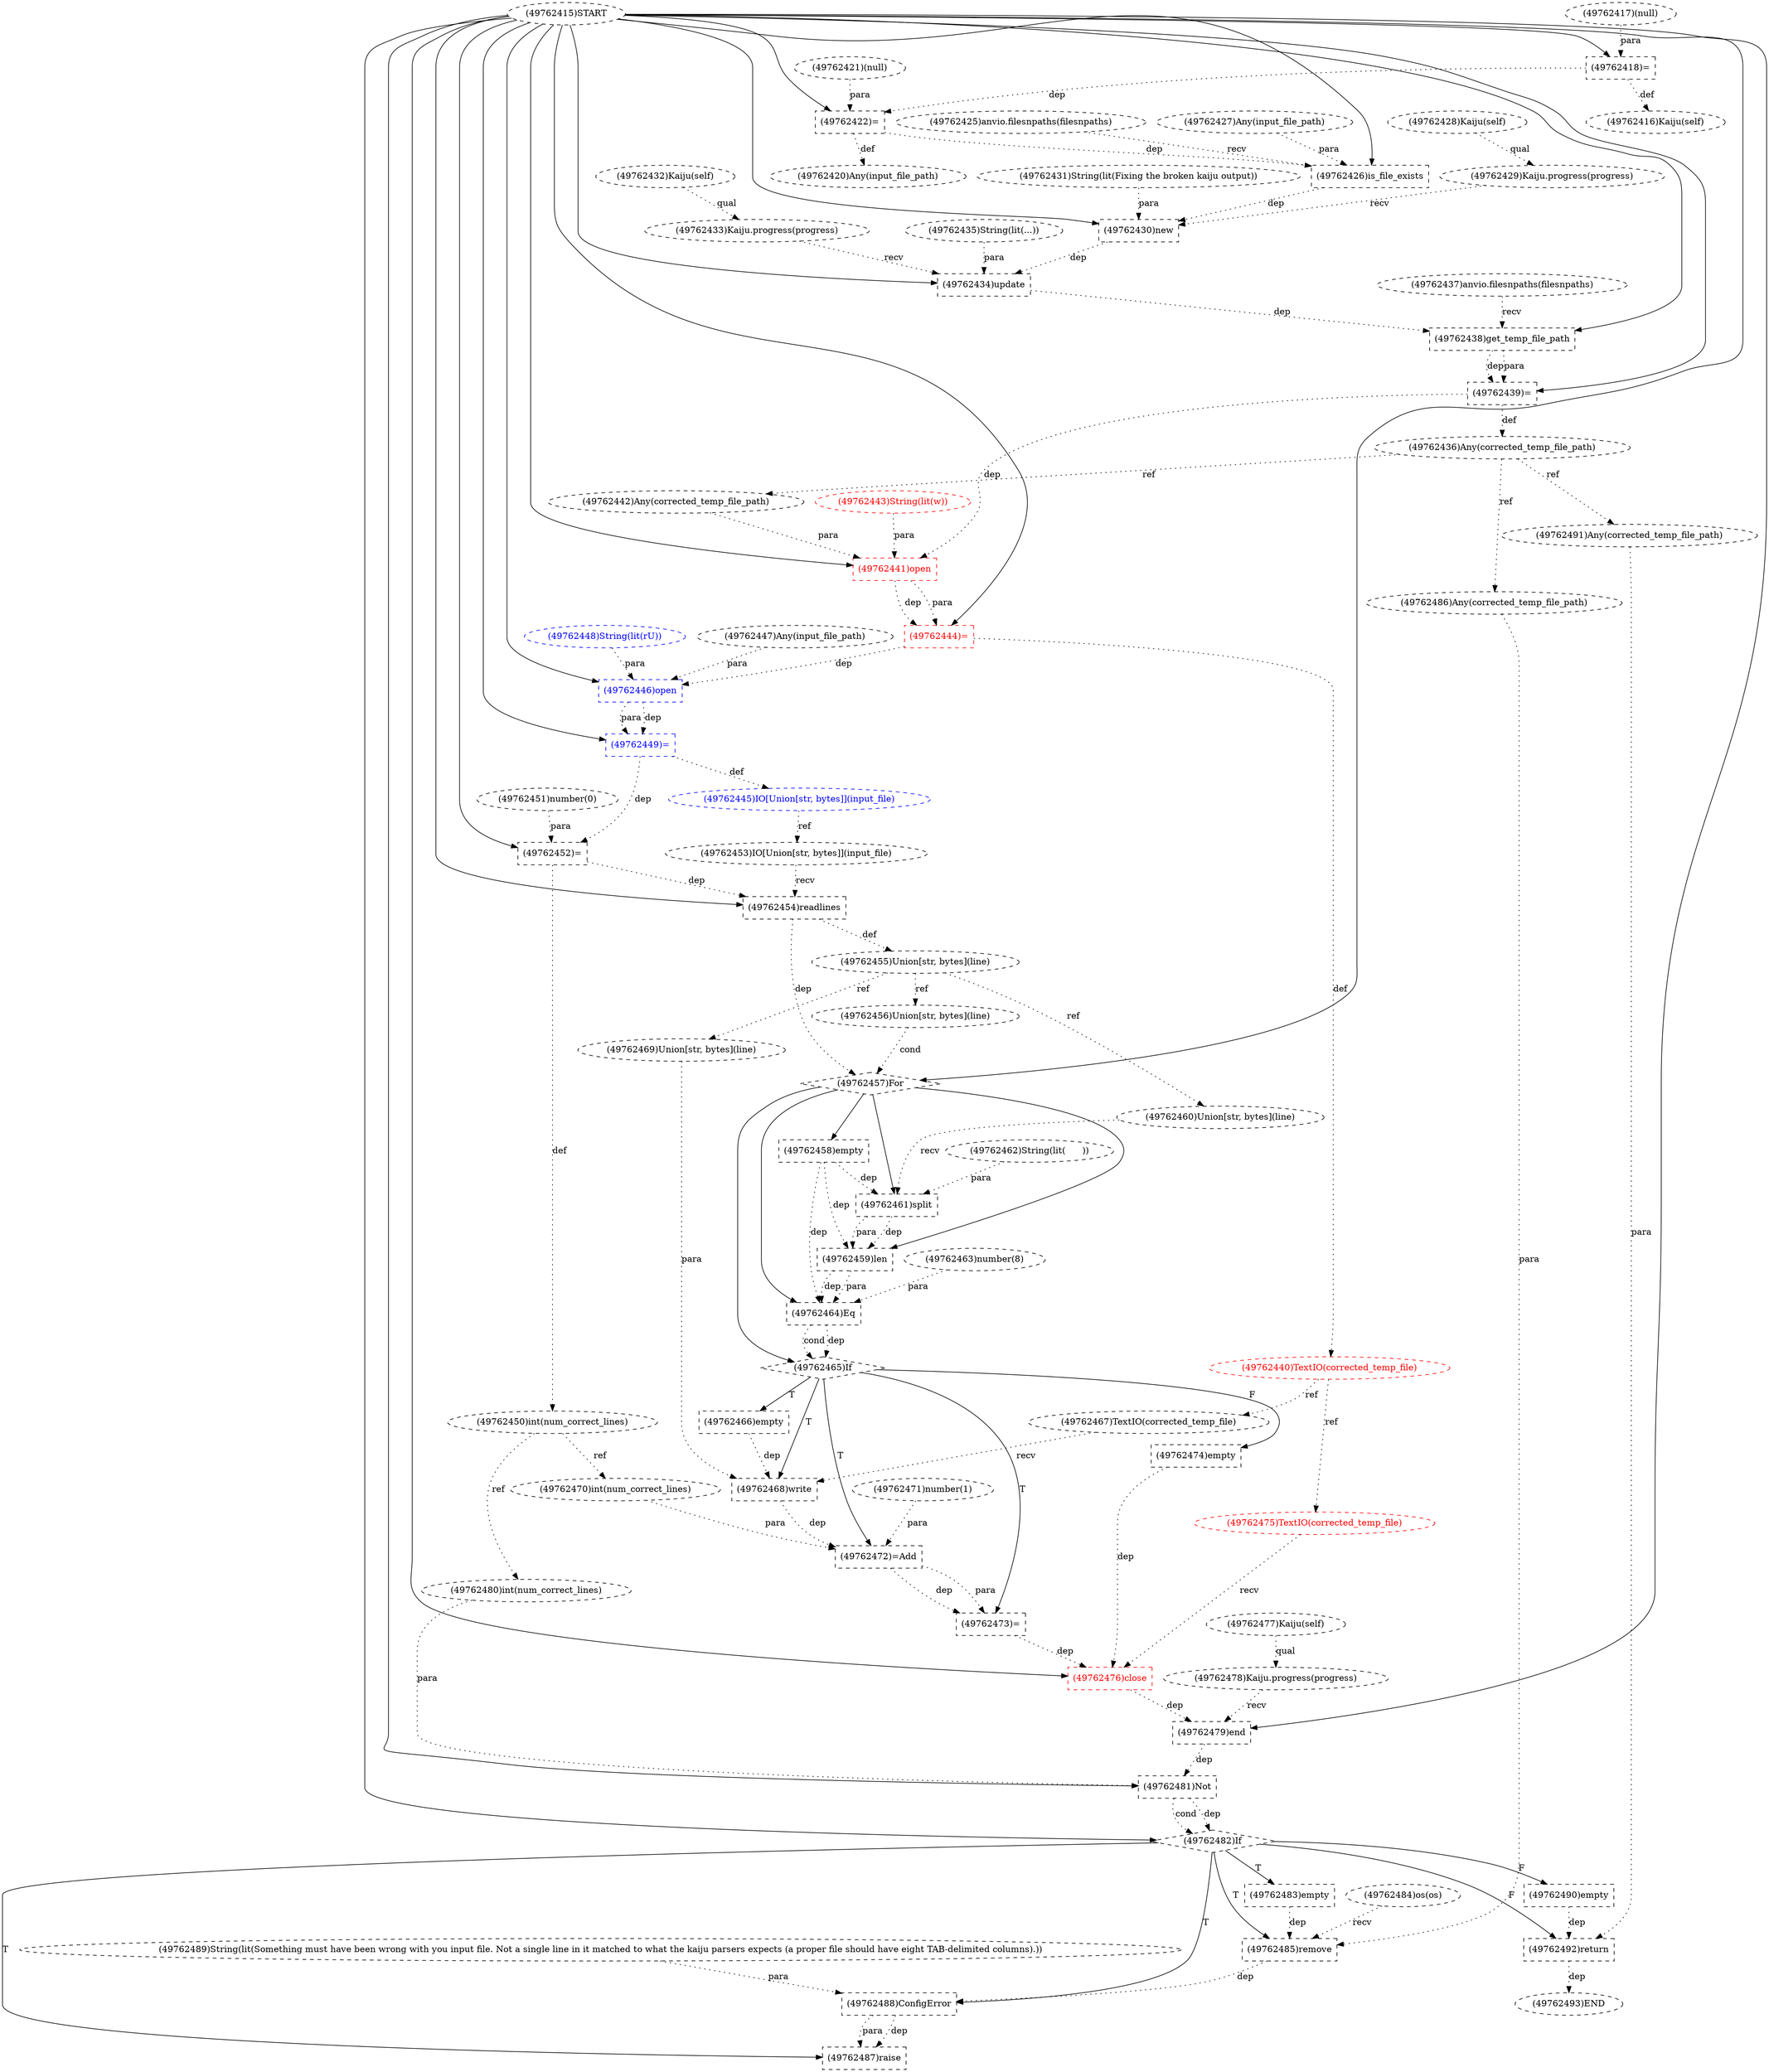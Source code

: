 digraph G {
1 [label="(49762445)IO[Union[str, bytes]](input_file)" shape=ellipse style=dashed color=blue fontcolor=blue]
2 [label="(49762455)Union[str, bytes](line)" shape=ellipse style=dashed]
3 [label="(49762473)=" shape=box style=dashed]
4 [label="(49762492)return" shape=box style=dashed]
5 [label="(49762461)split" shape=box style=dashed]
6 [label="(49762480)int(num_correct_lines)" shape=ellipse style=dashed]
7 [label="(49762442)Any(corrected_temp_file_path)" shape=ellipse style=dashed]
8 [label="(49762457)For" shape=diamond style=dashed]
9 [label="(49762452)=" shape=box style=dashed]
10 [label="(49762463)number(8)" shape=ellipse style=dashed]
11 [label="(49762428)Kaiju(self)" shape=ellipse style=dashed]
12 [label="(49762478)Kaiju.progress(progress)" shape=ellipse style=dashed]
13 [label="(49762464)Eq" shape=box style=dashed]
14 [label="(49762476)close" shape=box style=dashed color=red fontcolor=red]
15 [label="(49762437)anvio.filesnpaths(filesnpaths)" shape=ellipse style=dashed]
16 [label="(49762470)int(num_correct_lines)" shape=ellipse style=dashed]
17 [label="(49762485)remove" shape=box style=dashed]
18 [label="(49762481)Not" shape=box style=dashed]
19 [label="(49762462)String(lit(	))" shape=ellipse style=dashed]
20 [label="(49762466)empty" shape=box style=dashed]
21 [label="(49762471)number(1)" shape=ellipse style=dashed]
22 [label="(49762420)Any(input_file_path)" shape=ellipse style=dashed]
23 [label="(49762446)open" shape=box style=dashed color=blue fontcolor=blue]
24 [label="(49762483)empty" shape=box style=dashed]
25 [label="(49762459)len" shape=box style=dashed]
26 [label="(49762477)Kaiju(self)" shape=ellipse style=dashed]
27 [label="(49762482)If" shape=diamond style=dashed]
28 [label="(49762491)Any(corrected_temp_file_path)" shape=ellipse style=dashed]
29 [label="(49762422)=" shape=box style=dashed]
30 [label="(49762416)Kaiju(self)" shape=ellipse style=dashed]
31 [label="(49762468)write" shape=box style=dashed]
32 [label="(49762430)new" shape=box style=dashed]
33 [label="(49762469)Union[str, bytes](line)" shape=ellipse style=dashed]
34 [label="(49762475)TextIO(corrected_temp_file)" shape=ellipse style=dashed color=red fontcolor=red]
35 [label="(49762415)START" style=dashed]
36 [label="(49762493)END" style=dashed]
37 [label="(49762433)Kaiju.progress(progress)" shape=ellipse style=dashed]
38 [label="(49762425)anvio.filesnpaths(filesnpaths)" shape=ellipse style=dashed]
39 [label="(49762429)Kaiju.progress(progress)" shape=ellipse style=dashed]
40 [label="(49762438)get_temp_file_path" shape=box style=dashed]
41 [label="(49762427)Any(input_file_path)" shape=ellipse style=dashed]
42 [label="(49762450)int(num_correct_lines)" shape=ellipse style=dashed]
43 [label="(49762426)is_file_exists" shape=box style=dashed]
44 [label="(49762448)String(lit(rU))" shape=ellipse style=dashed color=blue fontcolor=blue]
45 [label="(49762460)Union[str, bytes](line)" shape=ellipse style=dashed]
46 [label="(49762451)number(0)" shape=ellipse style=dashed]
47 [label="(49762490)empty" shape=box style=dashed]
48 [label="(49762456)Union[str, bytes](line)" shape=ellipse style=dashed]
49 [label="(49762432)Kaiju(self)" shape=ellipse style=dashed]
50 [label="(49762435)String(lit(...))" shape=ellipse style=dashed]
51 [label="(49762440)TextIO(corrected_temp_file)" shape=ellipse style=dashed color=red fontcolor=red]
52 [label="(49762417)(null)" shape=ellipse style=dashed]
53 [label="(49762454)readlines" shape=box style=dashed]
54 [label="(49762453)IO[Union[str, bytes]](input_file)" shape=ellipse style=dashed]
55 [label="(49762472)=Add" shape=box style=dashed]
56 [label="(49762439)=" shape=box style=dashed]
57 [label="(49762421)(null)" shape=ellipse style=dashed]
58 [label="(49762443)String(lit(w))" shape=ellipse style=dashed color=red fontcolor=red]
59 [label="(49762458)empty" shape=box style=dashed]
60 [label="(49762488)ConfigError" shape=box style=dashed]
61 [label="(49762431)String(lit(Fixing the broken kaiju output))" shape=ellipse style=dashed]
62 [label="(49762447)Any(input_file_path)" shape=ellipse style=dashed]
63 [label="(49762487)raise" shape=box style=dashed]
64 [label="(49762465)If" shape=diamond style=dashed]
65 [label="(49762484)os(os)" shape=ellipse style=dashed]
66 [label="(49762486)Any(corrected_temp_file_path)" shape=ellipse style=dashed]
67 [label="(49762436)Any(corrected_temp_file_path)" shape=ellipse style=dashed]
68 [label="(49762434)update" shape=box style=dashed]
69 [label="(49762479)end" shape=box style=dashed]
70 [label="(49762444)=" shape=box style=dashed color=red fontcolor=red]
71 [label="(49762418)=" shape=box style=dashed]
72 [label="(49762474)empty" shape=box style=dashed]
73 [label="(49762467)TextIO(corrected_temp_file)" shape=ellipse style=dashed]
74 [label="(49762441)open" shape=box style=dashed color=red fontcolor=red]
75 [label="(49762489)String(lit(Something must have been wrong with you input file. Not a single line in it matched to what the kaiju parsers expects (a proper file should have eight TAB-delimited columns).))" shape=ellipse style=dashed]
76 [label="(49762449)=" shape=box style=dashed color=blue fontcolor=blue]
76 -> 1 [label="def" style=dotted];
53 -> 2 [label="def" style=dotted];
64 -> 3 [label="T"];
55 -> 3 [label="dep" style=dotted];
55 -> 3 [label="para" style=dotted];
27 -> 4 [label="F"];
28 -> 4 [label="para" style=dotted];
47 -> 4 [label="dep" style=dotted];
8 -> 5 [label="" style=solid];
45 -> 5 [label="recv" style=dotted];
19 -> 5 [label="para" style=dotted];
59 -> 5 [label="dep" style=dotted];
42 -> 6 [label="ref" style=dotted];
67 -> 7 [label="ref" style=dotted];
35 -> 8 [label="" style=solid];
53 -> 8 [label="dep" style=dotted];
48 -> 8 [label="cond" style=dotted];
35 -> 9 [label="" style=solid];
46 -> 9 [label="para" style=dotted];
76 -> 9 [label="dep" style=dotted];
26 -> 12 [label="qual" style=dotted];
8 -> 13 [label="" style=solid];
25 -> 13 [label="dep" style=dotted];
25 -> 13 [label="para" style=dotted];
10 -> 13 [label="para" style=dotted];
59 -> 13 [label="dep" style=dotted];
35 -> 14 [label="" style=solid];
34 -> 14 [label="recv" style=dotted];
3 -> 14 [label="dep" style=dotted];
72 -> 14 [label="dep" style=dotted];
42 -> 16 [label="ref" style=dotted];
27 -> 17 [label="T"];
65 -> 17 [label="recv" style=dotted];
66 -> 17 [label="para" style=dotted];
24 -> 17 [label="dep" style=dotted];
35 -> 18 [label="" style=solid];
6 -> 18 [label="para" style=dotted];
69 -> 18 [label="dep" style=dotted];
64 -> 20 [label="T"];
29 -> 22 [label="def" style=dotted];
35 -> 23 [label="" style=solid];
62 -> 23 [label="para" style=dotted];
44 -> 23 [label="para" style=dotted];
70 -> 23 [label="dep" style=dotted];
27 -> 24 [label="T"];
8 -> 25 [label="" style=solid];
5 -> 25 [label="dep" style=dotted];
5 -> 25 [label="para" style=dotted];
59 -> 25 [label="dep" style=dotted];
35 -> 27 [label="" style=solid];
18 -> 27 [label="dep" style=dotted];
18 -> 27 [label="cond" style=dotted];
67 -> 28 [label="ref" style=dotted];
35 -> 29 [label="" style=solid];
57 -> 29 [label="para" style=dotted];
71 -> 29 [label="dep" style=dotted];
71 -> 30 [label="def" style=dotted];
64 -> 31 [label="T"];
73 -> 31 [label="recv" style=dotted];
33 -> 31 [label="para" style=dotted];
20 -> 31 [label="dep" style=dotted];
35 -> 32 [label="" style=solid];
39 -> 32 [label="recv" style=dotted];
61 -> 32 [label="para" style=dotted];
43 -> 32 [label="dep" style=dotted];
2 -> 33 [label="ref" style=dotted];
51 -> 34 [label="ref" style=dotted];
4 -> 36 [label="dep" style=dotted];
49 -> 37 [label="qual" style=dotted];
11 -> 39 [label="qual" style=dotted];
35 -> 40 [label="" style=solid];
15 -> 40 [label="recv" style=dotted];
68 -> 40 [label="dep" style=dotted];
9 -> 42 [label="def" style=dotted];
35 -> 43 [label="" style=solid];
38 -> 43 [label="recv" style=dotted];
41 -> 43 [label="para" style=dotted];
29 -> 43 [label="dep" style=dotted];
2 -> 45 [label="ref" style=dotted];
27 -> 47 [label="F"];
2 -> 48 [label="ref" style=dotted];
70 -> 51 [label="def" style=dotted];
35 -> 53 [label="" style=solid];
54 -> 53 [label="recv" style=dotted];
9 -> 53 [label="dep" style=dotted];
1 -> 54 [label="ref" style=dotted];
64 -> 55 [label="T"];
16 -> 55 [label="para" style=dotted];
21 -> 55 [label="para" style=dotted];
31 -> 55 [label="dep" style=dotted];
35 -> 56 [label="" style=solid];
40 -> 56 [label="dep" style=dotted];
40 -> 56 [label="para" style=dotted];
8 -> 59 [label="" style=solid];
27 -> 60 [label="T"];
75 -> 60 [label="para" style=dotted];
17 -> 60 [label="dep" style=dotted];
27 -> 63 [label="T"];
60 -> 63 [label="dep" style=dotted];
60 -> 63 [label="para" style=dotted];
8 -> 64 [label="" style=solid];
13 -> 64 [label="dep" style=dotted];
13 -> 64 [label="cond" style=dotted];
67 -> 66 [label="ref" style=dotted];
56 -> 67 [label="def" style=dotted];
35 -> 68 [label="" style=solid];
37 -> 68 [label="recv" style=dotted];
50 -> 68 [label="para" style=dotted];
32 -> 68 [label="dep" style=dotted];
35 -> 69 [label="" style=solid];
12 -> 69 [label="recv" style=dotted];
14 -> 69 [label="dep" style=dotted];
35 -> 70 [label="" style=solid];
74 -> 70 [label="dep" style=dotted];
74 -> 70 [label="para" style=dotted];
35 -> 71 [label="" style=solid];
52 -> 71 [label="para" style=dotted];
64 -> 72 [label="F"];
51 -> 73 [label="ref" style=dotted];
35 -> 74 [label="" style=solid];
7 -> 74 [label="para" style=dotted];
58 -> 74 [label="para" style=dotted];
56 -> 74 [label="dep" style=dotted];
35 -> 76 [label="" style=solid];
23 -> 76 [label="dep" style=dotted];
23 -> 76 [label="para" style=dotted];
}